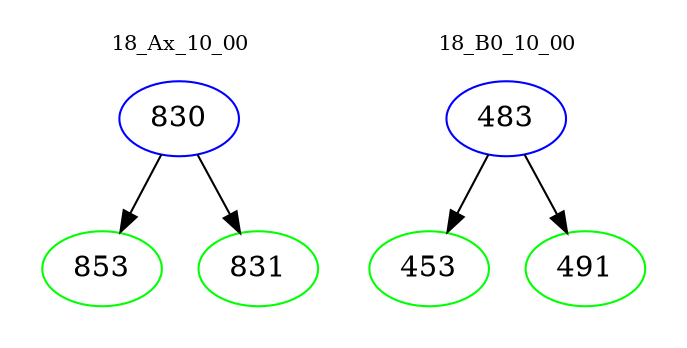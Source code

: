 digraph{
subgraph cluster_0 {
color = white
label = "18_Ax_10_00";
fontsize=10;
T0_830 [label="830", color="blue"]
T0_830 -> T0_853 [color="black"]
T0_853 [label="853", color="green"]
T0_830 -> T0_831 [color="black"]
T0_831 [label="831", color="green"]
}
subgraph cluster_1 {
color = white
label = "18_B0_10_00";
fontsize=10;
T1_483 [label="483", color="blue"]
T1_483 -> T1_453 [color="black"]
T1_453 [label="453", color="green"]
T1_483 -> T1_491 [color="black"]
T1_491 [label="491", color="green"]
}
}
